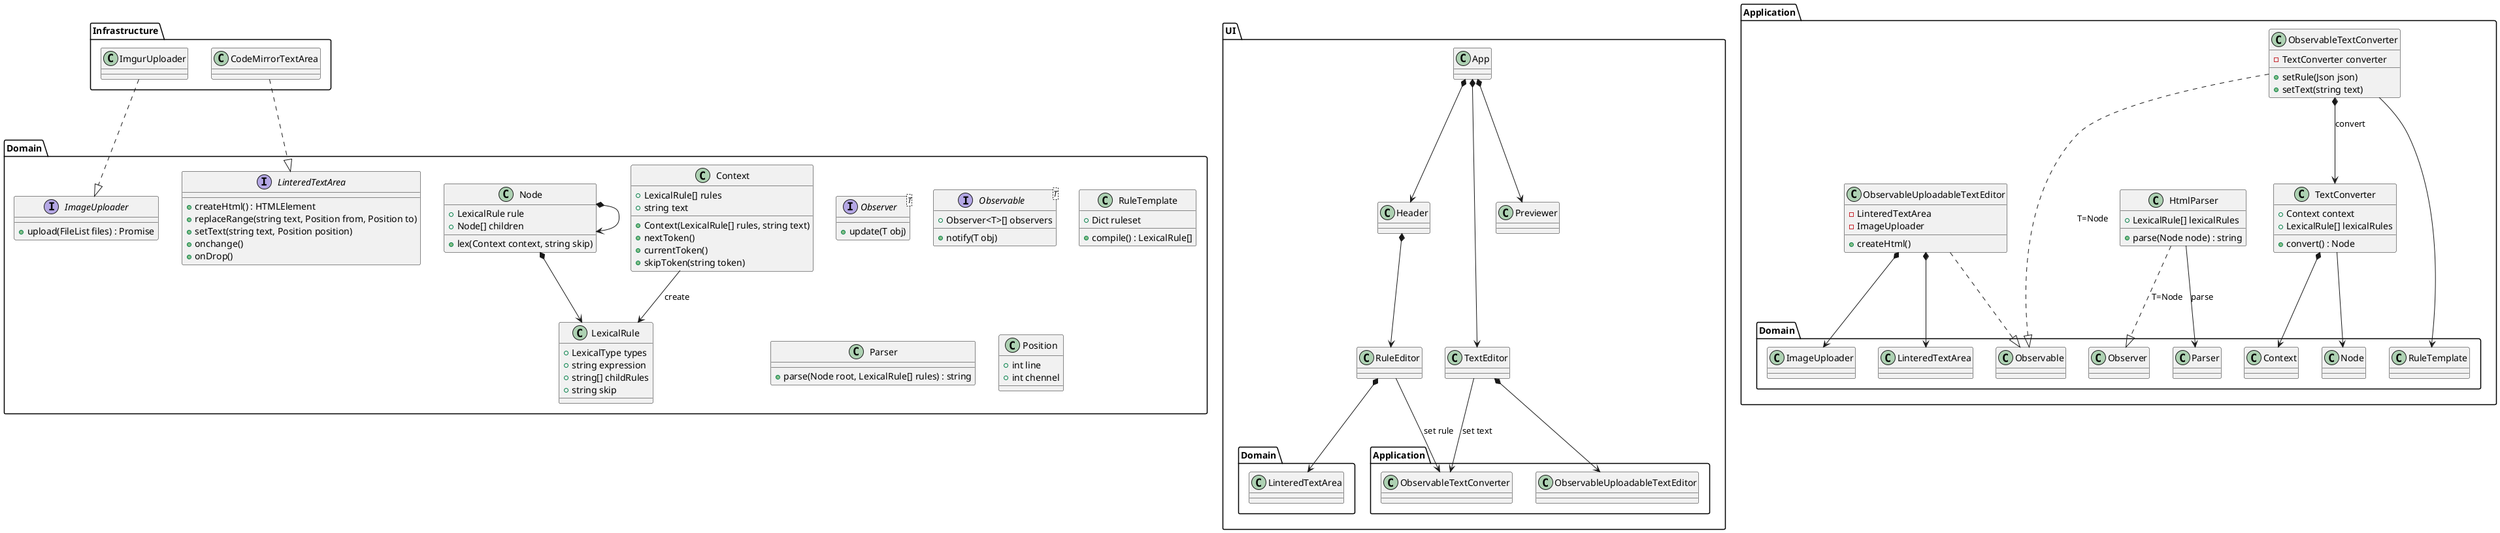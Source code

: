 @startuml class diagram

namespace UI {
    class App {

    }

    class Header {

    }

    class RuleEditor {

    }

    class TextEditor {

    }

    class Previewer {

    }



    App *--> Header
    App *--> TextEditor
    App *--> Previewer
    Header *--> RuleEditor
    RuleEditor --> Application.ObservableTextConverter : set rule
    RuleEditor *--> Domain.LinteredTextArea
    TextEditor --> Application.ObservableTextConverter : set text
    TextEditor *--> Application.ObservableUploadableTextEditor
}

namespace Application {
    class ObservableTextConverter {
        - TextConverter converter
        + setRule(Json json)
        + setText(string text)
    }

    class TextConverter {
        + Context context
        + LexicalRule[] lexicalRules

        + convert() : Node
    }

    class HtmlParser {
        + LexicalRule[] lexicalRules
        + parse(Node node) : string
    }

    class ObservableUploadableTextEditor {
        - LinteredTextArea
        - ImageUploader
        + createHtml()
    }


    HtmlParser ..|> Domain.Observer : T=Node
    HtmlParser --> Domain.Parser :parse
    ObservableTextConverter ..|> Domain.Observable : T=Node
    ObservableTextConverter *--> TextConverter : convert
    ObservableTextConverter --> Domain.RuleTemplate
    TextConverter *--> Domain.Context
    ' TextConverter *--> Domain.LexicalRule
    TextConverter --> Domain.Node
    ' HtmlBuilder *--> Domain.LexicalRule
    ObservableUploadableTextEditor *--> Domain.LinteredTextArea
    ObservableUploadableTextEditor *--> Domain.ImageUploader
    ObservableUploadableTextEditor ..|> Domain.Observable
}

namespace Domain {
    interface Observer<T> {
        + update(T obj)
    }

    interface Observable<T> {
        + Observer<T>[] observers
        + notify(T obj)
    }

    class RuleTemplate {
        + Dict ruleset
        + compile() : LexicalRule[]
    }

    class Context {
        + LexicalRule[] rules
        + string text
        + Context(LexicalRule[] rules, string text)
        + nextToken()
        + currentToken()
        + skipToken(string token)
    }

    class Node {
        + LexicalRule rule
        + Node[] children
        + lex(Context context, string skip)
    }
    
    class LexicalRule {
        + LexicalType types
        + string expression
        + string[] childRules
        + string skip
    }

    class Parser {
        + parse(Node root, LexicalRule[] rules) : string
    }

    interface ImageUploader {
        + upload(FileList files) : Promise
    }

    interface LinteredTextArea {
        + createHtml() : HTMLElement
        + replaceRange(string text, Position from, Position to)
        + setText(string text, Position position)
        + onchange()
        + onDrop()
    }

    class Position {
        + int line
        + int chennel
    }

    Context --> LexicalRule : create
    Node *--> LexicalRule
    Node *--> Node
}

namespace Infrastructure {
    class ImgurUploader {

    }

    class CodeMirrorTextArea {

    }

    ImgurUploader ..|> Domain.ImageUploader
    CodeMirrorTextArea ..|> Domain.LinteredTextArea

}

@enduml